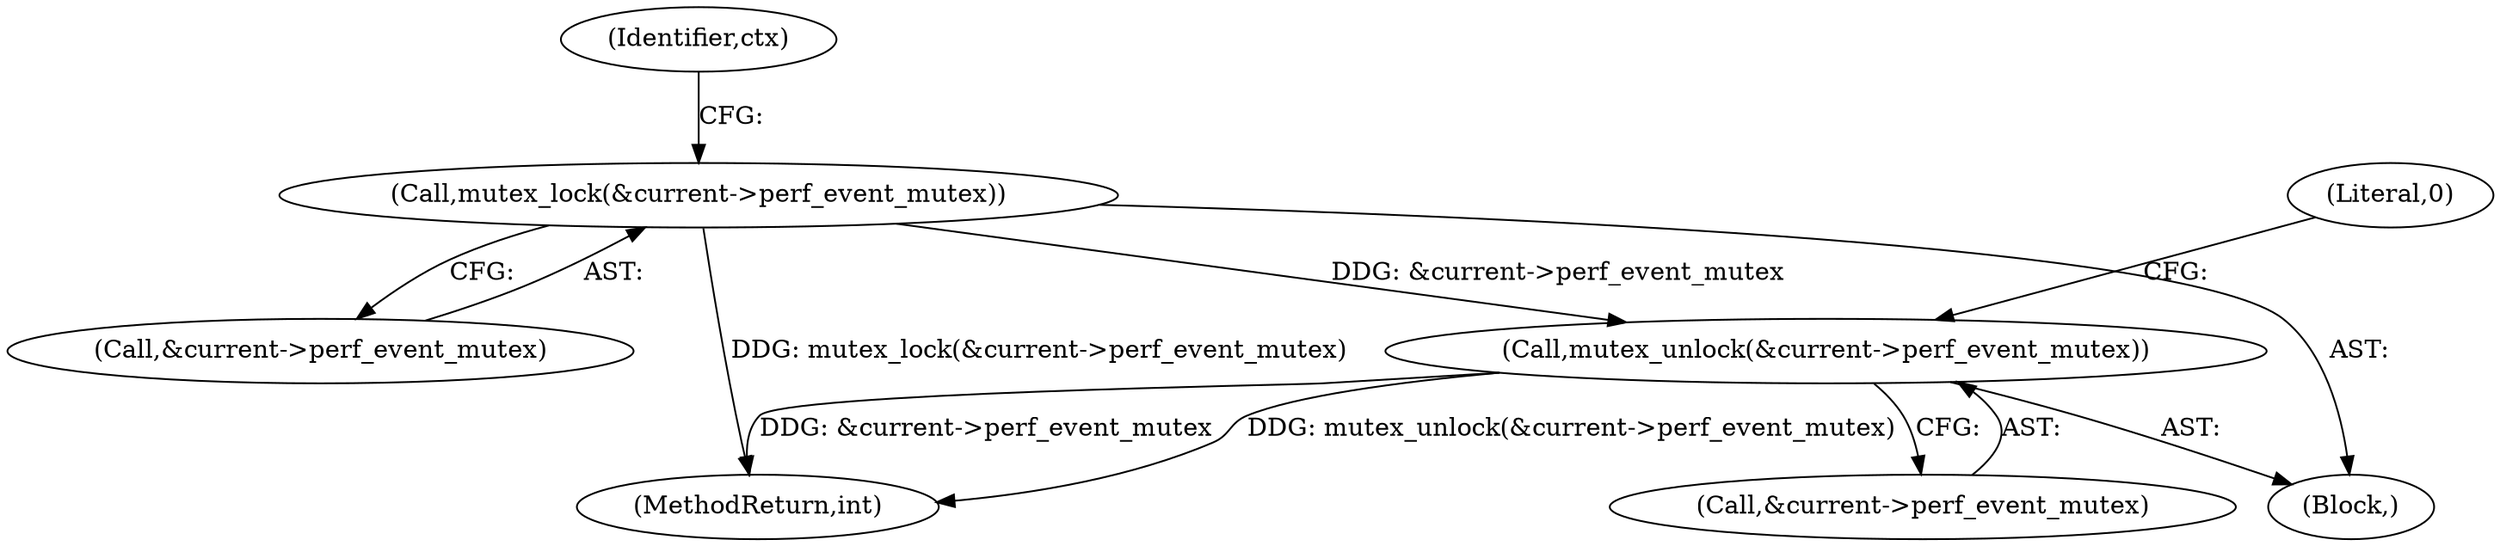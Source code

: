 digraph "0_linux_f63a8daa5812afef4f06c962351687e1ff9ccb2b_7@API" {
"1000121" [label="(Call,mutex_unlock(&current->perf_event_mutex))"];
"1000105" [label="(Call,mutex_lock(&current->perf_event_mutex))"];
"1000106" [label="(Call,&current->perf_event_mutex)"];
"1000105" [label="(Call,mutex_lock(&current->perf_event_mutex))"];
"1000121" [label="(Call,mutex_unlock(&current->perf_event_mutex))"];
"1000128" [label="(MethodReturn,int)"];
"1000112" [label="(Identifier,ctx)"];
"1000127" [label="(Literal,0)"];
"1000122" [label="(Call,&current->perf_event_mutex)"];
"1000102" [label="(Block,)"];
"1000121" -> "1000102"  [label="AST: "];
"1000121" -> "1000122"  [label="CFG: "];
"1000122" -> "1000121"  [label="AST: "];
"1000127" -> "1000121"  [label="CFG: "];
"1000121" -> "1000128"  [label="DDG: &current->perf_event_mutex"];
"1000121" -> "1000128"  [label="DDG: mutex_unlock(&current->perf_event_mutex)"];
"1000105" -> "1000121"  [label="DDG: &current->perf_event_mutex"];
"1000105" -> "1000102"  [label="AST: "];
"1000105" -> "1000106"  [label="CFG: "];
"1000106" -> "1000105"  [label="AST: "];
"1000112" -> "1000105"  [label="CFG: "];
"1000105" -> "1000128"  [label="DDG: mutex_lock(&current->perf_event_mutex)"];
}

